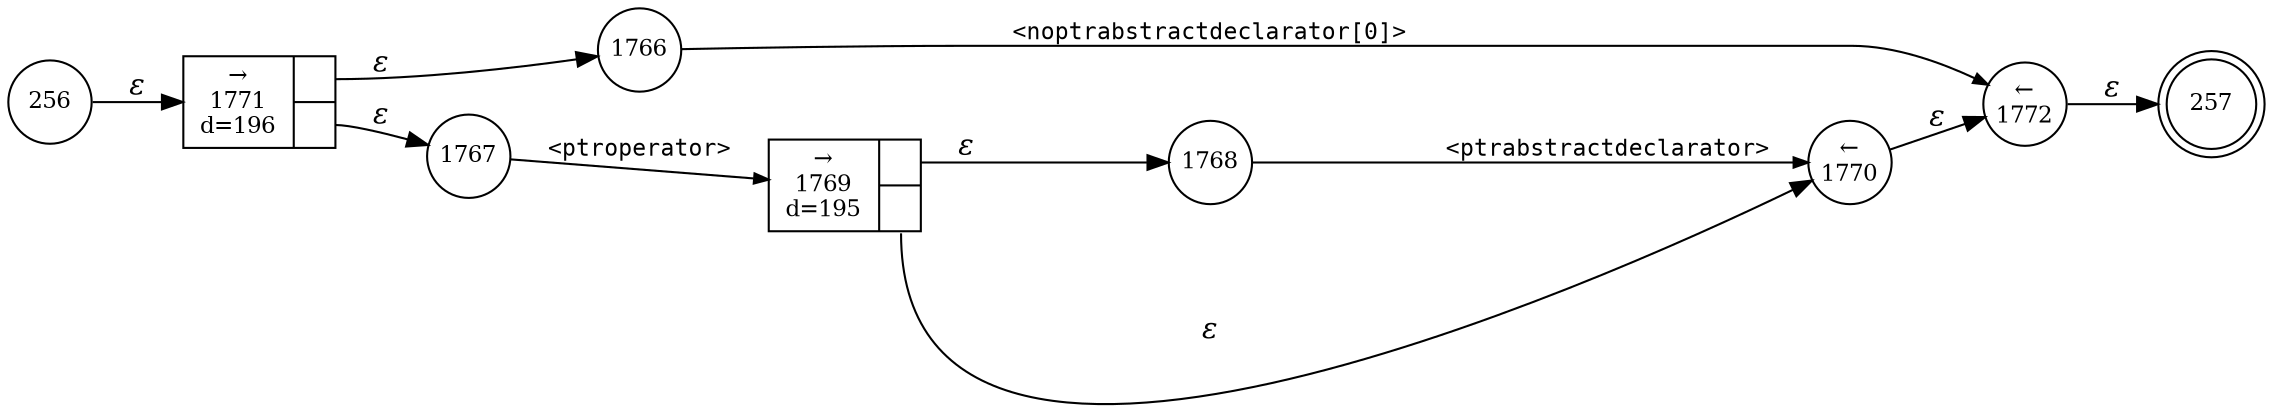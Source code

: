 digraph ATN {
rankdir=LR;
s257[fontsize=11, label="257", shape=doublecircle, fixedsize=true, width=.6];
s256[fontsize=11,label="256", shape=circle, fixedsize=true, width=.55, peripheries=1];
s1766[fontsize=11,label="1766", shape=circle, fixedsize=true, width=.55, peripheries=1];
s1767[fontsize=11,label="1767", shape=circle, fixedsize=true, width=.55, peripheries=1];
s1768[fontsize=11,label="1768", shape=circle, fixedsize=true, width=.55, peripheries=1];
s1769[fontsize=11,label="{&rarr;\n1769\nd=195|{<p0>|<p1>}}", shape=record, fixedsize=false, peripheries=1];
s1770[fontsize=11,label="&larr;\n1770", shape=circle, fixedsize=true, width=.55, peripheries=1];
s1771[fontsize=11,label="{&rarr;\n1771\nd=196|{<p0>|<p1>}}", shape=record, fixedsize=false, peripheries=1];
s1772[fontsize=11,label="&larr;\n1772", shape=circle, fixedsize=true, width=.55, peripheries=1];
s256 -> s1771 [fontname="Times-Italic", label="&epsilon;"];
s1771:p0 -> s1766 [fontname="Times-Italic", label="&epsilon;"];
s1771:p1 -> s1767 [fontname="Times-Italic", label="&epsilon;"];
s1766 -> s1772 [fontsize=11, fontname="Courier", arrowsize=.7, label = "<noptrabstractdeclarator[0]>", arrowhead = normal];
s1767 -> s1769 [fontsize=11, fontname="Courier", arrowsize=.7, label = "<ptroperator>", arrowhead = normal];
s1772 -> s257 [fontname="Times-Italic", label="&epsilon;"];
s1769:p0 -> s1768 [fontname="Times-Italic", label="&epsilon;"];
s1769:p1 -> s1770 [fontname="Times-Italic", label="&epsilon;"];
s1768 -> s1770 [fontsize=11, fontname="Courier", arrowsize=.7, label = "<ptrabstractdeclarator>", arrowhead = normal];
s1770 -> s1772 [fontname="Times-Italic", label="&epsilon;"];
}